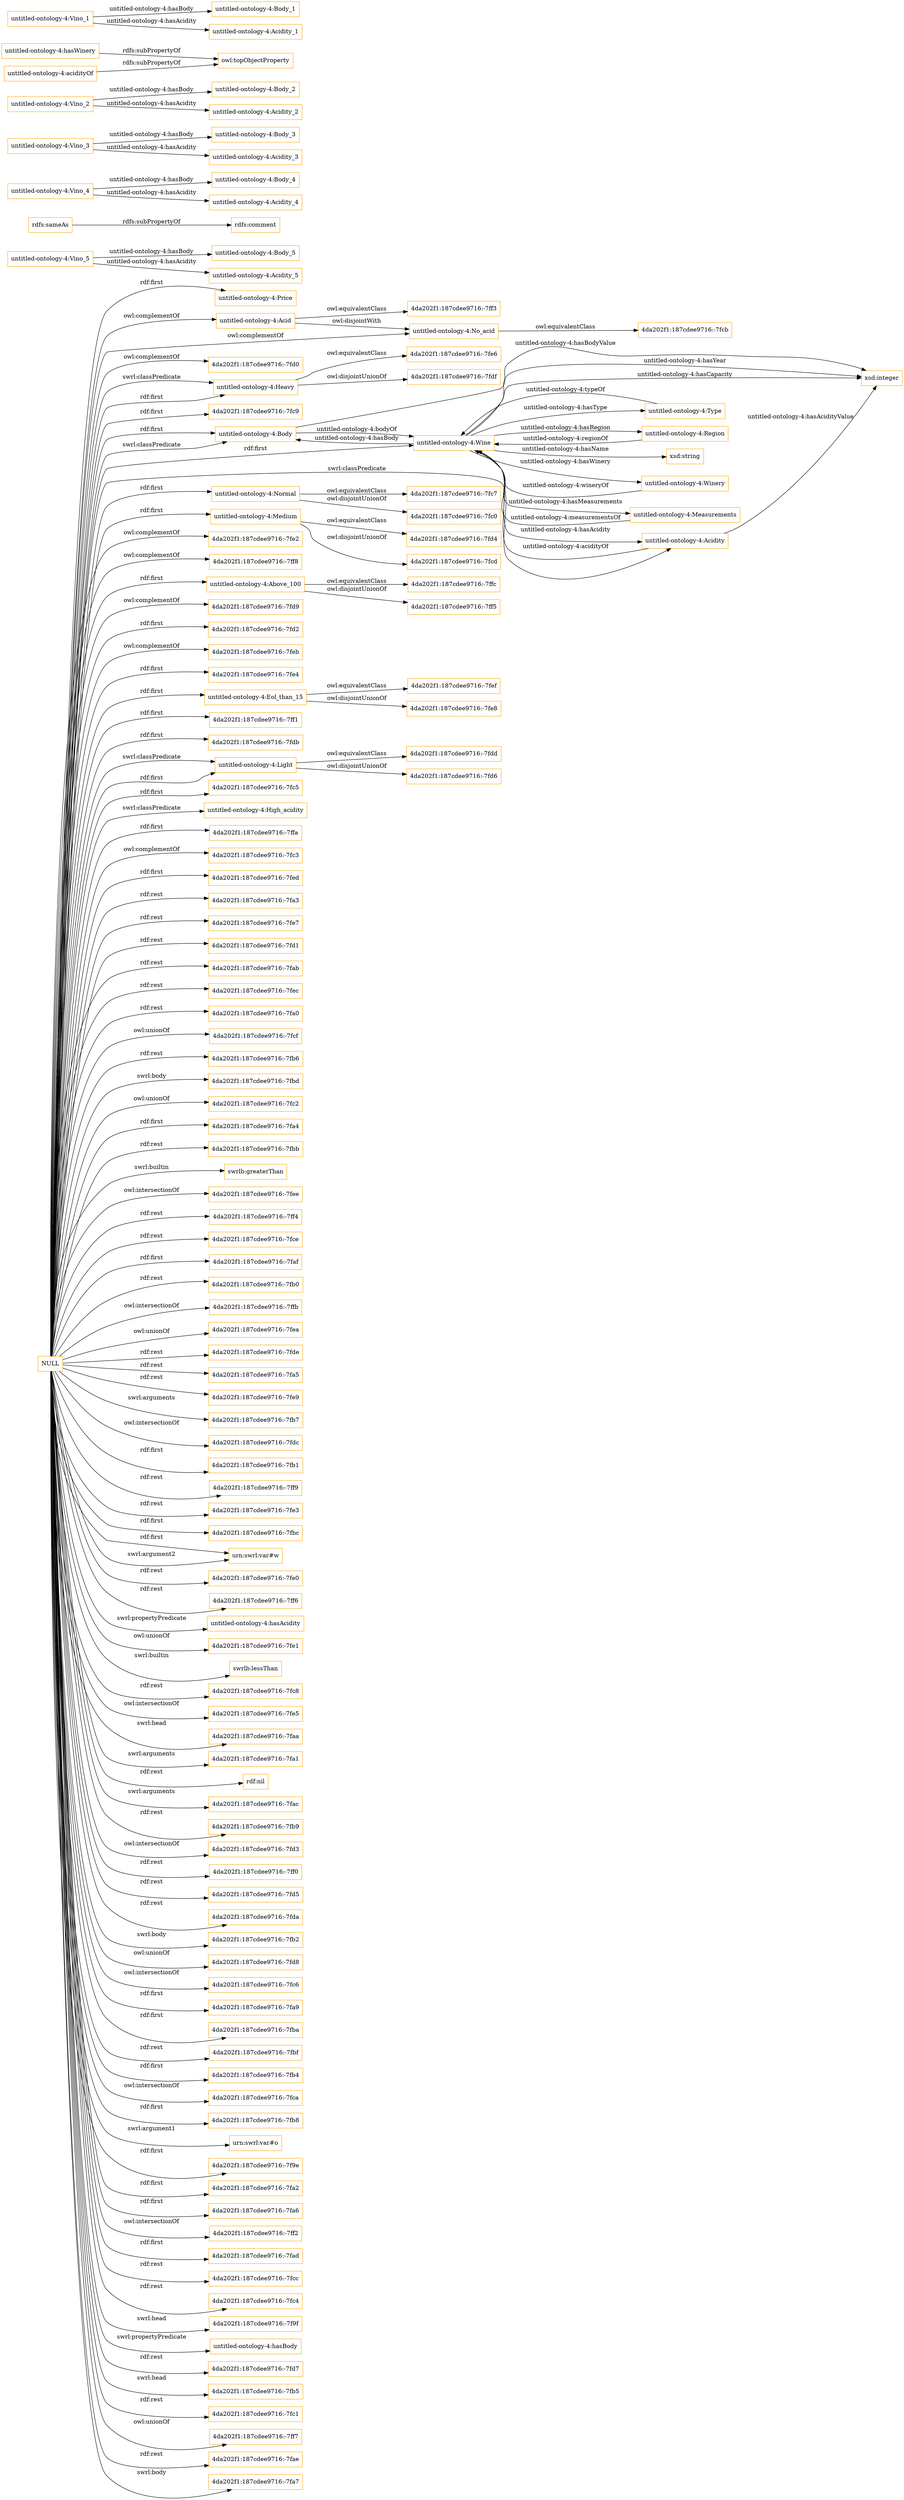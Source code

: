 digraph ar2dtool_diagram { 
rankdir=LR;
size="1501"
node [shape = rectangle, color="orange"]; "untitled-ontology-4:Price" "untitled-ontology-4:Acid" "untitled-ontology-4:No_acid" "4da202f1:187cdee9716:-7fd0" "untitled-ontology-4:Heavy" "4da202f1:187cdee9716:-7fc9" "untitled-ontology-4:Body" "4da202f1:187cdee9716:-7fc7" "untitled-ontology-4:Normal" "4da202f1:187cdee9716:-7fdd" "untitled-ontology-4:Medium" "4da202f1:187cdee9716:-7fe2" "4da202f1:187cdee9716:-7fe6" "4da202f1:187cdee9716:-7ff8" "untitled-ontology-4:Measurements" "untitled-ontology-4:Above_100" "4da202f1:187cdee9716:-7fd9" "untitled-ontology-4:Acidity" "4da202f1:187cdee9716:-7fd2" "4da202f1:187cdee9716:-7fcb" "4da202f1:187cdee9716:-7ff3" "4da202f1:187cdee9716:-7feb" "4da202f1:187cdee9716:-7fe4" "untitled-ontology-4:Winery" "untitled-ontology-4:Type" "untitled-ontology-4:Eol_than_15" "4da202f1:187cdee9716:-7ff1" "4da202f1:187cdee9716:-7ffc" "4da202f1:187cdee9716:-7fdb" "untitled-ontology-4:Light" "4da202f1:187cdee9716:-7fc5" "untitled-ontology-4:High_acidity" "4da202f1:187cdee9716:-7ffa" "untitled-ontology-4:Region" "4da202f1:187cdee9716:-7fef" "4da202f1:187cdee9716:-7fd4" "4da202f1:187cdee9716:-7fc3" "4da202f1:187cdee9716:-7fed" "untitled-ontology-4:Wine" ; /*classes style*/
	"NULL" -> "4da202f1:187cdee9716:-7fa3" [ label = "rdf:rest" ];
	"NULL" -> "4da202f1:187cdee9716:-7fe7" [ label = "rdf:rest" ];
	"NULL" -> "4da202f1:187cdee9716:-7fc5" [ label = "rdf:first" ];
	"NULL" -> "4da202f1:187cdee9716:-7feb" [ label = "owl:complementOf" ];
	"NULL" -> "4da202f1:187cdee9716:-7fd1" [ label = "rdf:rest" ];
	"NULL" -> "4da202f1:187cdee9716:-7fc9" [ label = "rdf:first" ];
	"NULL" -> "4da202f1:187cdee9716:-7fab" [ label = "rdf:rest" ];
	"NULL" -> "4da202f1:187cdee9716:-7fec" [ label = "rdf:rest" ];
	"NULL" -> "4da202f1:187cdee9716:-7fa0" [ label = "rdf:rest" ];
	"NULL" -> "4da202f1:187cdee9716:-7fcf" [ label = "owl:unionOf" ];
	"NULL" -> "untitled-ontology-4:Normal" [ label = "rdf:first" ];
	"NULL" -> "4da202f1:187cdee9716:-7fb6" [ label = "rdf:rest" ];
	"NULL" -> "4da202f1:187cdee9716:-7fbd" [ label = "swrl:body" ];
	"NULL" -> "4da202f1:187cdee9716:-7fc3" [ label = "owl:complementOf" ];
	"NULL" -> "4da202f1:187cdee9716:-7fed" [ label = "rdf:first" ];
	"NULL" -> "4da202f1:187cdee9716:-7fc2" [ label = "owl:unionOf" ];
	"NULL" -> "4da202f1:187cdee9716:-7fa4" [ label = "rdf:first" ];
	"NULL" -> "4da202f1:187cdee9716:-7fe4" [ label = "rdf:first" ];
	"NULL" -> "4da202f1:187cdee9716:-7fbb" [ label = "rdf:rest" ];
	"NULL" -> "swrlb:greaterThan" [ label = "swrl:builtin" ];
	"NULL" -> "untitled-ontology-4:Body" [ label = "rdf:first" ];
	"NULL" -> "4da202f1:187cdee9716:-7fee" [ label = "owl:intersectionOf" ];
	"NULL" -> "4da202f1:187cdee9716:-7ff4" [ label = "rdf:rest" ];
	"NULL" -> "4da202f1:187cdee9716:-7fce" [ label = "rdf:rest" ];
	"NULL" -> "4da202f1:187cdee9716:-7faf" [ label = "rdf:first" ];
	"NULL" -> "4da202f1:187cdee9716:-7fb0" [ label = "rdf:rest" ];
	"NULL" -> "4da202f1:187cdee9716:-7ffb" [ label = "owl:intersectionOf" ];
	"NULL" -> "4da202f1:187cdee9716:-7fea" [ label = "owl:unionOf" ];
	"NULL" -> "4da202f1:187cdee9716:-7ff8" [ label = "owl:complementOf" ];
	"NULL" -> "4da202f1:187cdee9716:-7fde" [ label = "rdf:rest" ];
	"NULL" -> "4da202f1:187cdee9716:-7fa5" [ label = "rdf:rest" ];
	"NULL" -> "4da202f1:187cdee9716:-7fe9" [ label = "rdf:rest" ];
	"NULL" -> "4da202f1:187cdee9716:-7fb7" [ label = "swrl:arguments" ];
	"NULL" -> "4da202f1:187cdee9716:-7fdc" [ label = "owl:intersectionOf" ];
	"NULL" -> "4da202f1:187cdee9716:-7fb1" [ label = "rdf:first" ];
	"NULL" -> "4da202f1:187cdee9716:-7fd0" [ label = "owl:complementOf" ];
	"NULL" -> "untitled-ontology-4:Heavy" [ label = "swrl:classPredicate" ];
	"NULL" -> "untitled-ontology-4:Light" [ label = "swrl:classPredicate" ];
	"NULL" -> "4da202f1:187cdee9716:-7ff9" [ label = "rdf:rest" ];
	"NULL" -> "untitled-ontology-4:High_acidity" [ label = "swrl:classPredicate" ];
	"NULL" -> "untitled-ontology-4:Above_100" [ label = "rdf:first" ];
	"NULL" -> "4da202f1:187cdee9716:-7fe3" [ label = "rdf:rest" ];
	"NULL" -> "4da202f1:187cdee9716:-7fbc" [ label = "rdf:first" ];
	"NULL" -> "untitled-ontology-4:Eol_than_15" [ label = "rdf:first" ];
	"NULL" -> "urn:swrl:var#w" [ label = "rdf:first" ];
	"NULL" -> "4da202f1:187cdee9716:-7fe0" [ label = "rdf:rest" ];
	"NULL" -> "4da202f1:187cdee9716:-7ff6" [ label = "rdf:rest" ];
	"NULL" -> "untitled-ontology-4:hasAcidity" [ label = "swrl:propertyPredicate" ];
	"NULL" -> "4da202f1:187cdee9716:-7fe1" [ label = "owl:unionOf" ];
	"NULL" -> "swrlb:lessThan" [ label = "swrl:builtin" ];
	"NULL" -> "4da202f1:187cdee9716:-7fc8" [ label = "rdf:rest" ];
	"NULL" -> "untitled-ontology-4:No_acid" [ label = "owl:complementOf" ];
	"NULL" -> "urn:swrl:var#w" [ label = "swrl:argument2" ];
	"NULL" -> "4da202f1:187cdee9716:-7fe5" [ label = "owl:intersectionOf" ];
	"NULL" -> "4da202f1:187cdee9716:-7faa" [ label = "swrl:head" ];
	"NULL" -> "4da202f1:187cdee9716:-7fa1" [ label = "swrl:arguments" ];
	"NULL" -> "untitled-ontology-4:Light" [ label = "rdf:first" ];
	"NULL" -> "rdf:nil" [ label = "rdf:rest" ];
	"NULL" -> "4da202f1:187cdee9716:-7fac" [ label = "swrl:arguments" ];
	"NULL" -> "4da202f1:187cdee9716:-7fb9" [ label = "rdf:rest" ];
	"NULL" -> "4da202f1:187cdee9716:-7fd3" [ label = "owl:intersectionOf" ];
	"NULL" -> "4da202f1:187cdee9716:-7ff0" [ label = "rdf:rest" ];
	"NULL" -> "4da202f1:187cdee9716:-7ff1" [ label = "rdf:first" ];
	"NULL" -> "untitled-ontology-4:Price" [ label = "rdf:first" ];
	"NULL" -> "4da202f1:187cdee9716:-7fd9" [ label = "owl:complementOf" ];
	"NULL" -> "4da202f1:187cdee9716:-7fd5" [ label = "rdf:rest" ];
	"NULL" -> "4da202f1:187cdee9716:-7fe2" [ label = "owl:complementOf" ];
	"NULL" -> "4da202f1:187cdee9716:-7fda" [ label = "rdf:rest" ];
	"NULL" -> "4da202f1:187cdee9716:-7fb2" [ label = "swrl:body" ];
	"NULL" -> "4da202f1:187cdee9716:-7fd8" [ label = "owl:unionOf" ];
	"NULL" -> "4da202f1:187cdee9716:-7fc6" [ label = "owl:intersectionOf" ];
	"NULL" -> "4da202f1:187cdee9716:-7fa9" [ label = "rdf:first" ];
	"NULL" -> "untitled-ontology-4:Body" [ label = "swrl:classPredicate" ];
	"NULL" -> "4da202f1:187cdee9716:-7fba" [ label = "rdf:first" ];
	"NULL" -> "4da202f1:187cdee9716:-7fbf" [ label = "rdf:rest" ];
	"NULL" -> "4da202f1:187cdee9716:-7fb4" [ label = "rdf:first" ];
	"NULL" -> "4da202f1:187cdee9716:-7fca" [ label = "owl:intersectionOf" ];
	"NULL" -> "4da202f1:187cdee9716:-7fb8" [ label = "rdf:first" ];
	"NULL" -> "untitled-ontology-4:Acid" [ label = "owl:complementOf" ];
	"NULL" -> "urn:swrl:var#o" [ label = "swrl:argument1" ];
	"NULL" -> "untitled-ontology-4:Medium" [ label = "rdf:first" ];
	"NULL" -> "4da202f1:187cdee9716:-7f9e" [ label = "rdf:first" ];
	"NULL" -> "4da202f1:187cdee9716:-7fa2" [ label = "rdf:first" ];
	"NULL" -> "untitled-ontology-4:Wine" [ label = "rdf:first" ];
	"NULL" -> "4da202f1:187cdee9716:-7fa6" [ label = "rdf:first" ];
	"NULL" -> "4da202f1:187cdee9716:-7ff2" [ label = "owl:intersectionOf" ];
	"NULL" -> "4da202f1:187cdee9716:-7fdb" [ label = "rdf:first" ];
	"NULL" -> "4da202f1:187cdee9716:-7fd2" [ label = "rdf:first" ];
	"NULL" -> "4da202f1:187cdee9716:-7fad" [ label = "rdf:first" ];
	"NULL" -> "4da202f1:187cdee9716:-7fcc" [ label = "rdf:rest" ];
	"NULL" -> "4da202f1:187cdee9716:-7fc4" [ label = "rdf:rest" ];
	"NULL" -> "4da202f1:187cdee9716:-7f9f" [ label = "swrl:head" ];
	"NULL" -> "untitled-ontology-4:hasBody" [ label = "swrl:propertyPredicate" ];
	"NULL" -> "4da202f1:187cdee9716:-7fd7" [ label = "rdf:rest" ];
	"NULL" -> "untitled-ontology-4:Acidity" [ label = "swrl:classPredicate" ];
	"NULL" -> "4da202f1:187cdee9716:-7fb5" [ label = "swrl:head" ];
	"NULL" -> "4da202f1:187cdee9716:-7fc1" [ label = "rdf:rest" ];
	"NULL" -> "4da202f1:187cdee9716:-7ff7" [ label = "owl:unionOf" ];
	"NULL" -> "untitled-ontology-4:Heavy" [ label = "rdf:first" ];
	"NULL" -> "4da202f1:187cdee9716:-7ffa" [ label = "rdf:first" ];
	"NULL" -> "4da202f1:187cdee9716:-7fae" [ label = "rdf:rest" ];
	"NULL" -> "4da202f1:187cdee9716:-7fa7" [ label = "swrl:body" ];
	"untitled-ontology-4:Vino_5" -> "untitled-ontology-4:Body_5" [ label = "untitled-ontology-4:hasBody" ];
	"untitled-ontology-4:Vino_5" -> "untitled-ontology-4:Acidity_5" [ label = "untitled-ontology-4:hasAcidity" ];
	"untitled-ontology-4:Light" -> "4da202f1:187cdee9716:-7fd6" [ label = "owl:disjointUnionOf" ];
	"untitled-ontology-4:Light" -> "4da202f1:187cdee9716:-7fdd" [ label = "owl:equivalentClass" ];
	"rdfs:sameAs" -> "rdfs:comment" [ label = "rdfs:subPropertyOf" ];
	"untitled-ontology-4:No_acid" -> "4da202f1:187cdee9716:-7fcb" [ label = "owl:equivalentClass" ];
	"untitled-ontology-4:Vino_4" -> "untitled-ontology-4:Body_4" [ label = "untitled-ontology-4:hasBody" ];
	"untitled-ontology-4:Vino_4" -> "untitled-ontology-4:Acidity_4" [ label = "untitled-ontology-4:hasAcidity" ];
	"untitled-ontology-4:Normal" -> "4da202f1:187cdee9716:-7fc0" [ label = "owl:disjointUnionOf" ];
	"untitled-ontology-4:Normal" -> "4da202f1:187cdee9716:-7fc7" [ label = "owl:equivalentClass" ];
	"untitled-ontology-4:Heavy" -> "4da202f1:187cdee9716:-7fdf" [ label = "owl:disjointUnionOf" ];
	"untitled-ontology-4:Heavy" -> "4da202f1:187cdee9716:-7fe6" [ label = "owl:equivalentClass" ];
	"untitled-ontology-4:Above_100" -> "4da202f1:187cdee9716:-7ff5" [ label = "owl:disjointUnionOf" ];
	"untitled-ontology-4:Above_100" -> "4da202f1:187cdee9716:-7ffc" [ label = "owl:equivalentClass" ];
	"untitled-ontology-4:Vino_3" -> "untitled-ontology-4:Body_3" [ label = "untitled-ontology-4:hasBody" ];
	"untitled-ontology-4:Vino_3" -> "untitled-ontology-4:Acidity_3" [ label = "untitled-ontology-4:hasAcidity" ];
	"untitled-ontology-4:Eol_than_15" -> "4da202f1:187cdee9716:-7fe8" [ label = "owl:disjointUnionOf" ];
	"untitled-ontology-4:Eol_than_15" -> "4da202f1:187cdee9716:-7fef" [ label = "owl:equivalentClass" ];
	"untitled-ontology-4:Acid" -> "untitled-ontology-4:No_acid" [ label = "owl:disjointWith" ];
	"untitled-ontology-4:Acid" -> "4da202f1:187cdee9716:-7ff3" [ label = "owl:equivalentClass" ];
	"untitled-ontology-4:Medium" -> "4da202f1:187cdee9716:-7fcd" [ label = "owl:disjointUnionOf" ];
	"untitled-ontology-4:Medium" -> "4da202f1:187cdee9716:-7fd4" [ label = "owl:equivalentClass" ];
	"untitled-ontology-4:Vino_2" -> "untitled-ontology-4:Body_2" [ label = "untitled-ontology-4:hasBody" ];
	"untitled-ontology-4:Vino_2" -> "untitled-ontology-4:Acidity_2" [ label = "untitled-ontology-4:hasAcidity" ];
	"untitled-ontology-4:hasWinery" -> "owl:topObjectProperty" [ label = "rdfs:subPropertyOf" ];
	"untitled-ontology-4:Vino_1" -> "untitled-ontology-4:Body_1" [ label = "untitled-ontology-4:hasBody" ];
	"untitled-ontology-4:Vino_1" -> "untitled-ontology-4:Acidity_1" [ label = "untitled-ontology-4:hasAcidity" ];
	"untitled-ontology-4:acidityOf" -> "owl:topObjectProperty" [ label = "rdfs:subPropertyOf" ];
	"untitled-ontology-4:Body" -> "xsd:integer" [ label = "untitled-ontology-4:hasBodyValue" ];
	"untitled-ontology-4:Wine" -> "untitled-ontology-4:Acidity" [ label = "untitled-ontology-4:hasAcidity" ];
	"untitled-ontology-4:Type" -> "untitled-ontology-4:Wine" [ label = "untitled-ontology-4:typeOf" ];
	"untitled-ontology-4:Wine" -> "untitled-ontology-4:Type" [ label = "untitled-ontology-4:hasType" ];
	"untitled-ontology-4:Wine" -> "xsd:integer" [ label = "untitled-ontology-4:hasYear" ];
	"untitled-ontology-4:Wine" -> "untitled-ontology-4:Measurements" [ label = "untitled-ontology-4:hasMeasurements" ];
	"untitled-ontology-4:Wine" -> "xsd:integer" [ label = "untitled-ontology-4:hasCapacity" ];
	"untitled-ontology-4:Wine" -> "untitled-ontology-4:Body" [ label = "untitled-ontology-4:hasBody" ];
	"untitled-ontology-4:Acidity" -> "xsd:integer" [ label = "untitled-ontology-4:hasAcidityValue" ];
	"untitled-ontology-4:Wine" -> "untitled-ontology-4:Winery" [ label = "untitled-ontology-4:hasWinery" ];
	"untitled-ontology-4:Wine" -> "untitled-ontology-4:Region" [ label = "untitled-ontology-4:hasRegion" ];
	"untitled-ontology-4:Wine" -> "xsd:string" [ label = "untitled-ontology-4:hasName" ];
	"untitled-ontology-4:Body" -> "untitled-ontology-4:Wine" [ label = "untitled-ontology-4:bodyOf" ];
	"untitled-ontology-4:Acidity" -> "untitled-ontology-4:Wine" [ label = "untitled-ontology-4:acidityOf" ];
	"untitled-ontology-4:Winery" -> "untitled-ontology-4:Wine" [ label = "untitled-ontology-4:wineryOf" ];
	"untitled-ontology-4:Measurements" -> "untitled-ontology-4:Wine" [ label = "untitled-ontology-4:measurementsOf" ];
	"untitled-ontology-4:Region" -> "untitled-ontology-4:Wine" [ label = "untitled-ontology-4:regionOf" ];

}
